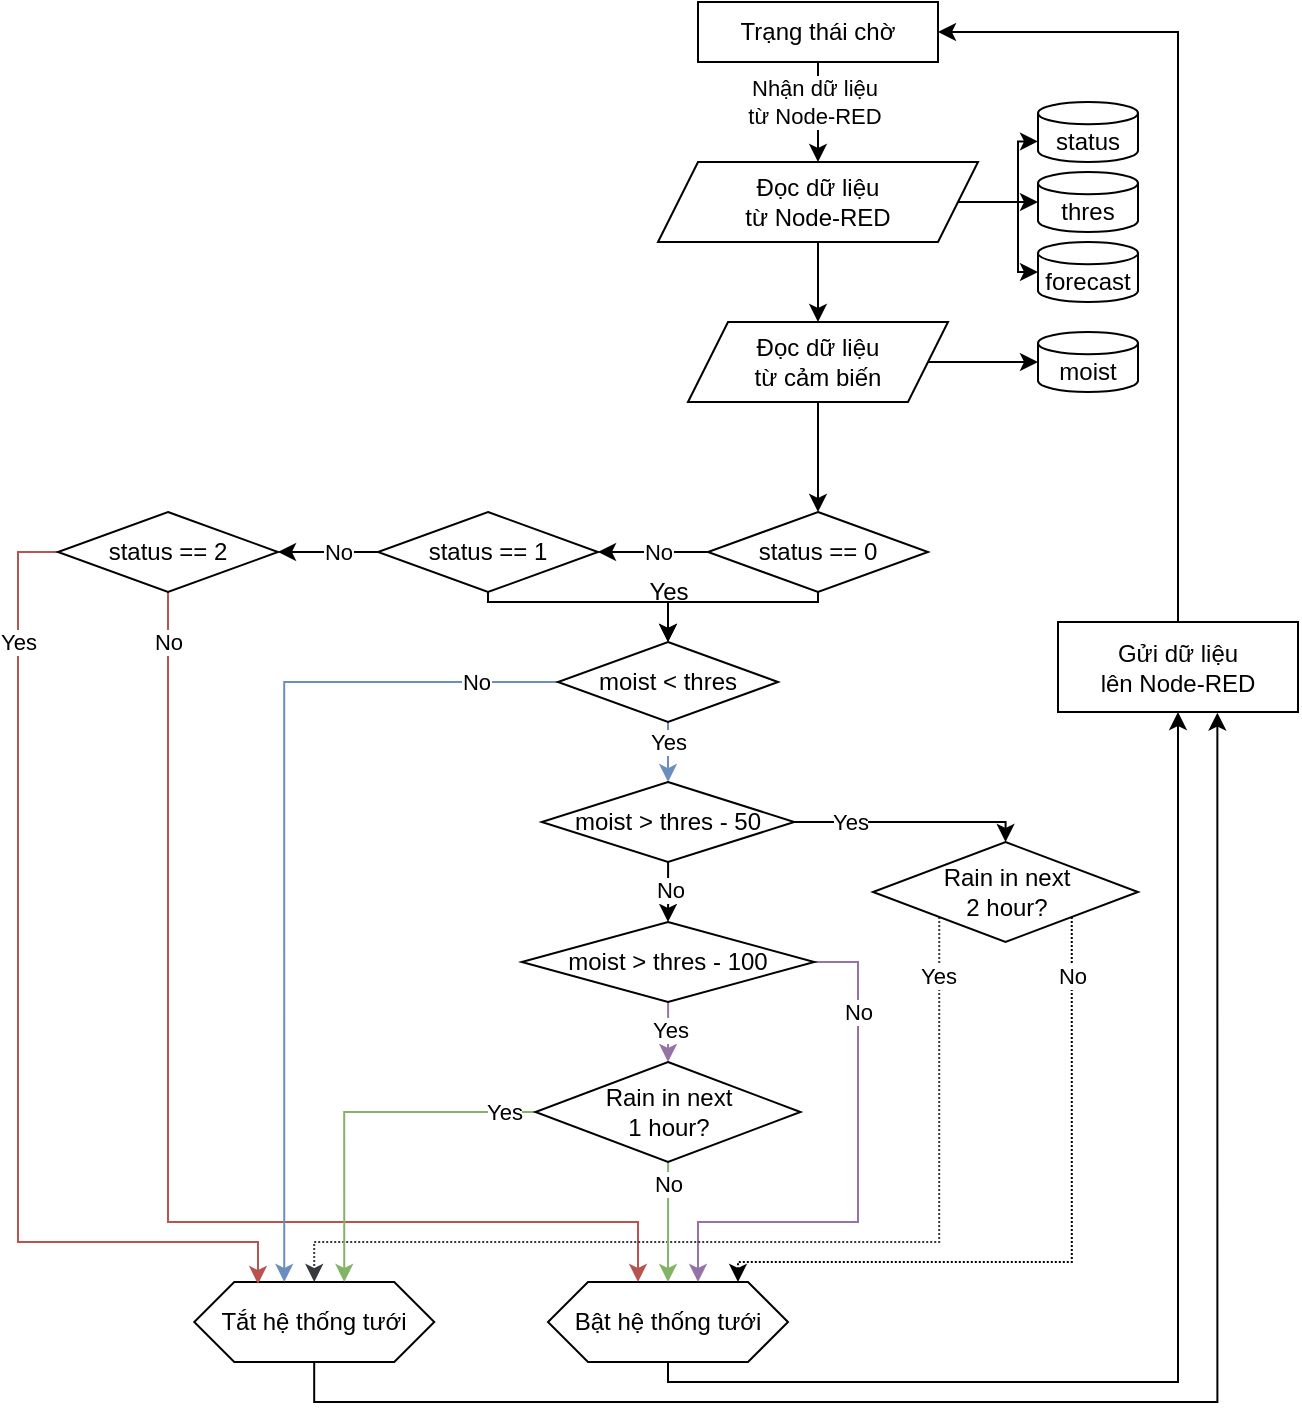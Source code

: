 <mxfile version="20.2.2" type="device"><diagram id="Um2RBpAuiimaFOrUFqoH" name="Page-1"><mxGraphModel dx="981" dy="624" grid="1" gridSize="10" guides="1" tooltips="1" connect="1" arrows="1" fold="1" page="1" pageScale="1" pageWidth="850" pageHeight="1100" math="0" shadow="0"><root><mxCell id="0"/><mxCell id="1" parent="0"/><mxCell id="8ynbnHkdrzm9sRuvK8x5-30" style="edgeStyle=orthogonalEdgeStyle;rounded=0;orthogonalLoop=1;jettySize=auto;html=1;entryX=0;entryY=0.5;entryDx=0;entryDy=0;entryPerimeter=0;" edge="1" parent="1" source="8ynbnHkdrzm9sRuvK8x5-2" target="8ynbnHkdrzm9sRuvK8x5-22"><mxGeometry relative="1" as="geometry"/></mxCell><mxCell id="8ynbnHkdrzm9sRuvK8x5-32" style="edgeStyle=orthogonalEdgeStyle;rounded=0;orthogonalLoop=1;jettySize=auto;html=1;entryX=0.5;entryY=0;entryDx=0;entryDy=0;" edge="1" parent="1" source="8ynbnHkdrzm9sRuvK8x5-2" target="8ynbnHkdrzm9sRuvK8x5-3"><mxGeometry relative="1" as="geometry"/></mxCell><mxCell id="8ynbnHkdrzm9sRuvK8x5-2" value="&lt;div&gt;Đọc dữ liệu&lt;/div&gt;&lt;div&gt;từ cảm biến&lt;/div&gt;" style="shape=parallelogram;perimeter=parallelogramPerimeter;whiteSpace=wrap;html=1;fixedSize=1;" vertex="1" parent="1"><mxGeometry x="455" y="280" width="130" height="40" as="geometry"/></mxCell><mxCell id="8ynbnHkdrzm9sRuvK8x5-38" value="" style="edgeStyle=orthogonalEdgeStyle;rounded=0;orthogonalLoop=1;jettySize=auto;html=1;" edge="1" parent="1" source="8ynbnHkdrzm9sRuvK8x5-3" target="8ynbnHkdrzm9sRuvK8x5-37"><mxGeometry relative="1" as="geometry"/></mxCell><mxCell id="8ynbnHkdrzm9sRuvK8x5-39" value="No" style="edgeLabel;html=1;align=center;verticalAlign=middle;resizable=0;points=[];" vertex="1" connectable="0" parent="8ynbnHkdrzm9sRuvK8x5-38"><mxGeometry x="-0.307" y="1" relative="1" as="geometry"><mxPoint x="-6" y="-1" as="offset"/></mxGeometry></mxCell><mxCell id="8ynbnHkdrzm9sRuvK8x5-58" style="edgeStyle=orthogonalEdgeStyle;rounded=0;orthogonalLoop=1;jettySize=auto;html=1;" edge="1" parent="1" source="8ynbnHkdrzm9sRuvK8x5-3" target="8ynbnHkdrzm9sRuvK8x5-57"><mxGeometry relative="1" as="geometry"><Array as="points"><mxPoint x="520" y="420"/><mxPoint x="445" y="420"/></Array></mxGeometry></mxCell><mxCell id="8ynbnHkdrzm9sRuvK8x5-3" value="&lt;div&gt;status == 0&lt;/div&gt;" style="rhombus;whiteSpace=wrap;html=1;" vertex="1" parent="1"><mxGeometry x="465" y="375" width="110" height="40" as="geometry"/></mxCell><mxCell id="8ynbnHkdrzm9sRuvK8x5-27" style="edgeStyle=orthogonalEdgeStyle;rounded=0;orthogonalLoop=1;jettySize=auto;html=1;entryX=0;entryY=0;entryDx=0;entryDy=19.714;entryPerimeter=0;" edge="1" parent="1" source="8ynbnHkdrzm9sRuvK8x5-5" target="8ynbnHkdrzm9sRuvK8x5-17"><mxGeometry relative="1" as="geometry"><Array as="points"><mxPoint x="620" y="220"/><mxPoint x="620" y="190"/></Array></mxGeometry></mxCell><mxCell id="8ynbnHkdrzm9sRuvK8x5-28" style="edgeStyle=orthogonalEdgeStyle;rounded=0;orthogonalLoop=1;jettySize=auto;html=1;exitX=1;exitY=0.5;exitDx=0;exitDy=0;entryX=0;entryY=0.5;entryDx=0;entryDy=0;entryPerimeter=0;" edge="1" parent="1" source="8ynbnHkdrzm9sRuvK8x5-5" target="8ynbnHkdrzm9sRuvK8x5-16"><mxGeometry relative="1" as="geometry"/></mxCell><mxCell id="8ynbnHkdrzm9sRuvK8x5-29" style="edgeStyle=orthogonalEdgeStyle;rounded=0;orthogonalLoop=1;jettySize=auto;html=1;exitX=1;exitY=0.5;exitDx=0;exitDy=0;entryX=0;entryY=0.5;entryDx=0;entryDy=0;entryPerimeter=0;" edge="1" parent="1" source="8ynbnHkdrzm9sRuvK8x5-5" target="8ynbnHkdrzm9sRuvK8x5-18"><mxGeometry relative="1" as="geometry"/></mxCell><mxCell id="8ynbnHkdrzm9sRuvK8x5-31" style="edgeStyle=orthogonalEdgeStyle;rounded=0;orthogonalLoop=1;jettySize=auto;html=1;entryX=0.5;entryY=0;entryDx=0;entryDy=0;" edge="1" parent="1" source="8ynbnHkdrzm9sRuvK8x5-5" target="8ynbnHkdrzm9sRuvK8x5-2"><mxGeometry relative="1" as="geometry"/></mxCell><mxCell id="8ynbnHkdrzm9sRuvK8x5-5" value="&lt;div&gt;Đọc dữ liệu&lt;/div&gt;&lt;div&gt;từ Node-RED&lt;/div&gt;" style="shape=parallelogram;perimeter=parallelogramPerimeter;whiteSpace=wrap;html=1;fixedSize=1;" vertex="1" parent="1"><mxGeometry x="440" y="200" width="160" height="40" as="geometry"/></mxCell><mxCell id="8ynbnHkdrzm9sRuvK8x5-10" style="edgeStyle=orthogonalEdgeStyle;rounded=0;orthogonalLoop=1;jettySize=auto;html=1;entryX=0.5;entryY=0;entryDx=0;entryDy=0;" edge="1" parent="1" source="8ynbnHkdrzm9sRuvK8x5-9" target="8ynbnHkdrzm9sRuvK8x5-5"><mxGeometry relative="1" as="geometry"/></mxCell><mxCell id="8ynbnHkdrzm9sRuvK8x5-54" value="&lt;div&gt;Nhận dữ liệu&lt;/div&gt;&lt;div&gt;từ Node-RED&lt;br&gt;&lt;/div&gt;" style="edgeLabel;html=1;align=center;verticalAlign=middle;resizable=0;points=[];" vertex="1" connectable="0" parent="8ynbnHkdrzm9sRuvK8x5-10"><mxGeometry x="-0.229" y="-2" relative="1" as="geometry"><mxPoint as="offset"/></mxGeometry></mxCell><mxCell id="8ynbnHkdrzm9sRuvK8x5-9" value="Trạng thái chờ" style="rounded=0;whiteSpace=wrap;html=1;" vertex="1" parent="1"><mxGeometry x="460" y="120" width="120" height="30" as="geometry"/></mxCell><mxCell id="8ynbnHkdrzm9sRuvK8x5-16" value="thres" style="shape=cylinder3;whiteSpace=wrap;html=1;boundedLbl=1;backgroundOutline=1;size=5.571;" vertex="1" parent="1"><mxGeometry x="630" y="205" width="50" height="30" as="geometry"/></mxCell><mxCell id="8ynbnHkdrzm9sRuvK8x5-17" value="status" style="shape=cylinder3;whiteSpace=wrap;html=1;boundedLbl=1;backgroundOutline=1;size=5.571;" vertex="1" parent="1"><mxGeometry x="630" y="170" width="50" height="30" as="geometry"/></mxCell><mxCell id="8ynbnHkdrzm9sRuvK8x5-18" value="forecast" style="shape=cylinder3;whiteSpace=wrap;html=1;boundedLbl=1;backgroundOutline=1;size=5.571;" vertex="1" parent="1"><mxGeometry x="630" y="240" width="50" height="30" as="geometry"/></mxCell><mxCell id="8ynbnHkdrzm9sRuvK8x5-22" value="moist" style="shape=cylinder3;whiteSpace=wrap;html=1;boundedLbl=1;backgroundOutline=1;size=5.571;" vertex="1" parent="1"><mxGeometry x="630" y="285" width="50" height="30" as="geometry"/></mxCell><mxCell id="8ynbnHkdrzm9sRuvK8x5-48" style="edgeStyle=orthogonalEdgeStyle;rounded=0;orthogonalLoop=1;jettySize=auto;html=1;exitX=0;exitY=0.5;exitDx=0;exitDy=0;entryX=1;entryY=0.5;entryDx=0;entryDy=0;" edge="1" parent="1" source="8ynbnHkdrzm9sRuvK8x5-37" target="8ynbnHkdrzm9sRuvK8x5-47"><mxGeometry relative="1" as="geometry"/></mxCell><mxCell id="8ynbnHkdrzm9sRuvK8x5-49" value="No" style="edgeLabel;html=1;align=center;verticalAlign=middle;resizable=0;points=[];" vertex="1" connectable="0" parent="8ynbnHkdrzm9sRuvK8x5-48"><mxGeometry x="-0.72" y="-1" relative="1" as="geometry"><mxPoint x="-13" y="1" as="offset"/></mxGeometry></mxCell><mxCell id="8ynbnHkdrzm9sRuvK8x5-59" style="edgeStyle=orthogonalEdgeStyle;rounded=0;orthogonalLoop=1;jettySize=auto;html=1;entryX=0.5;entryY=0;entryDx=0;entryDy=0;" edge="1" parent="1" source="8ynbnHkdrzm9sRuvK8x5-37" target="8ynbnHkdrzm9sRuvK8x5-57"><mxGeometry relative="1" as="geometry"><Array as="points"><mxPoint x="355" y="420"/><mxPoint x="445" y="420"/></Array></mxGeometry></mxCell><mxCell id="8ynbnHkdrzm9sRuvK8x5-37" value="&lt;div&gt;status == 1&lt;br&gt;&lt;/div&gt;" style="rhombus;whiteSpace=wrap;html=1;" vertex="1" parent="1"><mxGeometry x="300" y="375" width="110" height="40" as="geometry"/></mxCell><mxCell id="8ynbnHkdrzm9sRuvK8x5-101" style="edgeStyle=orthogonalEdgeStyle;rounded=0;orthogonalLoop=1;jettySize=auto;html=1;entryX=0.5;entryY=1;entryDx=0;entryDy=0;" edge="1" parent="1" source="8ynbnHkdrzm9sRuvK8x5-40" target="8ynbnHkdrzm9sRuvK8x5-98"><mxGeometry relative="1" as="geometry"><Array as="points"><mxPoint x="445" y="810"/><mxPoint x="700" y="810"/></Array></mxGeometry></mxCell><mxCell id="8ynbnHkdrzm9sRuvK8x5-40" value="Bật hệ thống tưới" style="shape=hexagon;perimeter=hexagonPerimeter2;whiteSpace=wrap;html=1;fixedSize=1;" vertex="1" parent="1"><mxGeometry x="385" y="760" width="120" height="40" as="geometry"/></mxCell><mxCell id="8ynbnHkdrzm9sRuvK8x5-99" style="edgeStyle=orthogonalEdgeStyle;rounded=0;orthogonalLoop=1;jettySize=auto;html=1;entryX=0.664;entryY=1.007;entryDx=0;entryDy=0;entryPerimeter=0;" edge="1" parent="1" source="8ynbnHkdrzm9sRuvK8x5-41" target="8ynbnHkdrzm9sRuvK8x5-98"><mxGeometry relative="1" as="geometry"><Array as="points"><mxPoint x="268" y="820"/><mxPoint x="720" y="820"/></Array></mxGeometry></mxCell><mxCell id="8ynbnHkdrzm9sRuvK8x5-41" value="Tắt hệ thống tưới" style="shape=hexagon;perimeter=hexagonPerimeter2;whiteSpace=wrap;html=1;fixedSize=1;" vertex="1" parent="1"><mxGeometry x="208.13" y="760" width="120" height="40" as="geometry"/></mxCell><mxCell id="8ynbnHkdrzm9sRuvK8x5-50" style="edgeStyle=orthogonalEdgeStyle;rounded=0;orthogonalLoop=1;jettySize=auto;html=1;entryX=0.375;entryY=0;entryDx=0;entryDy=0;fillColor=#f8cecc;strokeColor=#b85450;" edge="1" parent="1" source="8ynbnHkdrzm9sRuvK8x5-47" target="8ynbnHkdrzm9sRuvK8x5-40"><mxGeometry relative="1" as="geometry"><Array as="points"><mxPoint x="195" y="730"/><mxPoint x="430" y="730"/></Array></mxGeometry></mxCell><mxCell id="8ynbnHkdrzm9sRuvK8x5-51" value="No" style="edgeLabel;html=1;align=center;verticalAlign=middle;resizable=0;points=[];" vertex="1" connectable="0" parent="8ynbnHkdrzm9sRuvK8x5-50"><mxGeometry x="-0.92" y="-2" relative="1" as="geometry"><mxPoint x="2" y="2" as="offset"/></mxGeometry></mxCell><mxCell id="8ynbnHkdrzm9sRuvK8x5-52" style="edgeStyle=orthogonalEdgeStyle;rounded=0;orthogonalLoop=1;jettySize=auto;html=1;exitX=0;exitY=0.5;exitDx=0;exitDy=0;fillColor=#f8cecc;strokeColor=#b85450;" edge="1" parent="1" source="8ynbnHkdrzm9sRuvK8x5-47"><mxGeometry relative="1" as="geometry"><mxPoint x="240" y="761" as="targetPoint"/><Array as="points"><mxPoint x="120" y="395"/><mxPoint x="120" y="740"/><mxPoint x="240" y="740"/><mxPoint x="240" y="761"/></Array></mxGeometry></mxCell><mxCell id="8ynbnHkdrzm9sRuvK8x5-53" value="Yes" style="edgeLabel;html=1;align=center;verticalAlign=middle;resizable=0;points=[];" vertex="1" connectable="0" parent="8ynbnHkdrzm9sRuvK8x5-52"><mxGeometry x="-0.77" relative="1" as="geometry"><mxPoint y="7" as="offset"/></mxGeometry></mxCell><mxCell id="8ynbnHkdrzm9sRuvK8x5-47" value="&lt;div&gt;status == 2&lt;/div&gt;" style="rhombus;whiteSpace=wrap;html=1;" vertex="1" parent="1"><mxGeometry x="140" y="375" width="110" height="40" as="geometry"/></mxCell><mxCell id="8ynbnHkdrzm9sRuvK8x5-60" style="edgeStyle=orthogonalEdgeStyle;rounded=0;orthogonalLoop=1;jettySize=auto;html=1;entryX=0.375;entryY=0;entryDx=0;entryDy=0;fillColor=#dae8fc;strokeColor=#6c8ebf;" edge="1" parent="1" source="8ynbnHkdrzm9sRuvK8x5-57" target="8ynbnHkdrzm9sRuvK8x5-41"><mxGeometry relative="1" as="geometry"><Array as="points"><mxPoint x="253" y="460"/></Array></mxGeometry></mxCell><mxCell id="8ynbnHkdrzm9sRuvK8x5-61" value="No" style="edgeLabel;html=1;align=center;verticalAlign=middle;resizable=0;points=[];" vertex="1" connectable="0" parent="8ynbnHkdrzm9sRuvK8x5-60"><mxGeometry x="-0.813" relative="1" as="geometry"><mxPoint as="offset"/></mxGeometry></mxCell><mxCell id="8ynbnHkdrzm9sRuvK8x5-66" style="edgeStyle=orthogonalEdgeStyle;rounded=0;orthogonalLoop=1;jettySize=auto;html=1;fillColor=#dae8fc;strokeColor=#6c8ebf;" edge="1" parent="1" source="8ynbnHkdrzm9sRuvK8x5-57" target="8ynbnHkdrzm9sRuvK8x5-62"><mxGeometry relative="1" as="geometry"/></mxCell><mxCell id="8ynbnHkdrzm9sRuvK8x5-67" value="Yes" style="edgeLabel;html=1;align=center;verticalAlign=middle;resizable=0;points=[];" vertex="1" connectable="0" parent="8ynbnHkdrzm9sRuvK8x5-66"><mxGeometry x="-0.334" relative="1" as="geometry"><mxPoint as="offset"/></mxGeometry></mxCell><mxCell id="8ynbnHkdrzm9sRuvK8x5-57" value="moist &amp;lt; thres" style="rhombus;whiteSpace=wrap;html=1;" vertex="1" parent="1"><mxGeometry x="390" y="440" width="110" height="40" as="geometry"/></mxCell><mxCell id="8ynbnHkdrzm9sRuvK8x5-70" style="edgeStyle=orthogonalEdgeStyle;rounded=0;orthogonalLoop=1;jettySize=auto;html=1;exitX=1;exitY=0.5;exitDx=0;exitDy=0;entryX=0.5;entryY=0;entryDx=0;entryDy=0;" edge="1" parent="1" source="8ynbnHkdrzm9sRuvK8x5-62" target="8ynbnHkdrzm9sRuvK8x5-68"><mxGeometry relative="1" as="geometry"><Array as="points"><mxPoint x="614" y="530"/></Array></mxGeometry></mxCell><mxCell id="8ynbnHkdrzm9sRuvK8x5-71" value="Yes" style="edgeLabel;html=1;align=center;verticalAlign=middle;resizable=0;points=[];" vertex="1" connectable="0" parent="8ynbnHkdrzm9sRuvK8x5-70"><mxGeometry x="-0.613" y="1" relative="1" as="geometry"><mxPoint x="5" y="1" as="offset"/></mxGeometry></mxCell><mxCell id="8ynbnHkdrzm9sRuvK8x5-77" style="edgeStyle=orthogonalEdgeStyle;rounded=0;orthogonalLoop=1;jettySize=auto;html=1;entryX=0.5;entryY=0;entryDx=0;entryDy=0;" edge="1" parent="1" source="8ynbnHkdrzm9sRuvK8x5-62" target="8ynbnHkdrzm9sRuvK8x5-64"><mxGeometry relative="1" as="geometry"/></mxCell><mxCell id="8ynbnHkdrzm9sRuvK8x5-78" value="No" style="edgeLabel;html=1;align=center;verticalAlign=middle;resizable=0;points=[];" vertex="1" connectable="0" parent="8ynbnHkdrzm9sRuvK8x5-77"><mxGeometry x="-0.262" y="1" relative="1" as="geometry"><mxPoint y="3" as="offset"/></mxGeometry></mxCell><mxCell id="8ynbnHkdrzm9sRuvK8x5-62" value="moist &amp;gt; thres - 50" style="rhombus;whiteSpace=wrap;html=1;" vertex="1" parent="1"><mxGeometry x="381.88" y="510" width="126.25" height="40" as="geometry"/></mxCell><mxCell id="8ynbnHkdrzm9sRuvK8x5-80" style="edgeStyle=orthogonalEdgeStyle;rounded=0;orthogonalLoop=1;jettySize=auto;html=1;exitX=1;exitY=0.5;exitDx=0;exitDy=0;fillColor=#e1d5e7;strokeColor=#9673a6;" edge="1" parent="1" source="8ynbnHkdrzm9sRuvK8x5-64"><mxGeometry relative="1" as="geometry"><mxPoint x="460" y="760" as="targetPoint"/><Array as="points"><mxPoint x="540" y="600"/><mxPoint x="540" y="730"/><mxPoint x="460" y="730"/></Array></mxGeometry></mxCell><mxCell id="8ynbnHkdrzm9sRuvK8x5-81" value="No" style="edgeLabel;html=1;align=center;verticalAlign=middle;resizable=0;points=[];" vertex="1" connectable="0" parent="8ynbnHkdrzm9sRuvK8x5-80"><mxGeometry x="-0.717" y="-2" relative="1" as="geometry"><mxPoint x="2" y="10" as="offset"/></mxGeometry></mxCell><mxCell id="8ynbnHkdrzm9sRuvK8x5-82" style="edgeStyle=orthogonalEdgeStyle;rounded=0;orthogonalLoop=1;jettySize=auto;html=1;entryX=0.5;entryY=0;entryDx=0;entryDy=0;fillColor=#e1d5e7;strokeColor=#9673a6;" edge="1" parent="1" source="8ynbnHkdrzm9sRuvK8x5-64" target="8ynbnHkdrzm9sRuvK8x5-79"><mxGeometry relative="1" as="geometry"/></mxCell><mxCell id="8ynbnHkdrzm9sRuvK8x5-83" value="Yes" style="edgeLabel;html=1;align=center;verticalAlign=middle;resizable=0;points=[];" vertex="1" connectable="0" parent="8ynbnHkdrzm9sRuvK8x5-82"><mxGeometry x="-0.308" y="1" relative="1" as="geometry"><mxPoint y="3" as="offset"/></mxGeometry></mxCell><mxCell id="8ynbnHkdrzm9sRuvK8x5-64" value="moist &amp;gt; thres - 100" style="rhombus;whiteSpace=wrap;html=1;" vertex="1" parent="1"><mxGeometry x="371.88" y="580" width="146.25" height="40" as="geometry"/></mxCell><mxCell id="8ynbnHkdrzm9sRuvK8x5-72" style="edgeStyle=orthogonalEdgeStyle;rounded=0;orthogonalLoop=1;jettySize=auto;html=1;exitX=1;exitY=1;exitDx=0;exitDy=0;dashed=1;dashPattern=1 1;" edge="1" parent="1" source="8ynbnHkdrzm9sRuvK8x5-68"><mxGeometry relative="1" as="geometry"><mxPoint x="480" y="760" as="targetPoint"/><Array as="points"><mxPoint x="647" y="750"/><mxPoint x="480" y="750"/></Array></mxGeometry></mxCell><mxCell id="8ynbnHkdrzm9sRuvK8x5-73" value="No" style="edgeLabel;html=1;align=center;verticalAlign=middle;resizable=0;points=[];" vertex="1" connectable="0" parent="8ynbnHkdrzm9sRuvK8x5-72"><mxGeometry x="-0.949" relative="1" as="geometry"><mxPoint y="20" as="offset"/></mxGeometry></mxCell><mxCell id="8ynbnHkdrzm9sRuvK8x5-75" style="edgeStyle=orthogonalEdgeStyle;rounded=0;orthogonalLoop=1;jettySize=auto;html=1;exitX=0;exitY=1;exitDx=0;exitDy=0;entryX=0.5;entryY=0;entryDx=0;entryDy=0;fillColor=#ffcccc;strokeColor=#36393d;dashed=1;dashPattern=1 1;" edge="1" parent="1" source="8ynbnHkdrzm9sRuvK8x5-68" target="8ynbnHkdrzm9sRuvK8x5-41"><mxGeometry relative="1" as="geometry"><Array as="points"><mxPoint x="581" y="740"/><mxPoint x="268" y="740"/></Array></mxGeometry></mxCell><mxCell id="8ynbnHkdrzm9sRuvK8x5-76" value="Yes" style="edgeLabel;html=1;align=center;verticalAlign=middle;resizable=0;points=[];" vertex="1" connectable="0" parent="8ynbnHkdrzm9sRuvK8x5-75"><mxGeometry x="-0.917" y="-2" relative="1" as="geometry"><mxPoint x="1" y="9" as="offset"/></mxGeometry></mxCell><mxCell id="8ynbnHkdrzm9sRuvK8x5-68" value="&lt;div&gt;Rain in next&lt;/div&gt;&lt;div&gt;2 hour?&lt;/div&gt;" style="rhombus;whiteSpace=wrap;html=1;" vertex="1" parent="1"><mxGeometry x="547.5" y="540" width="132.5" height="50" as="geometry"/></mxCell><mxCell id="8ynbnHkdrzm9sRuvK8x5-84" style="edgeStyle=orthogonalEdgeStyle;rounded=0;orthogonalLoop=1;jettySize=auto;html=1;entryX=0.5;entryY=0;entryDx=0;entryDy=0;fillColor=#d5e8d4;strokeColor=#82b366;" edge="1" parent="1" source="8ynbnHkdrzm9sRuvK8x5-79" target="8ynbnHkdrzm9sRuvK8x5-40"><mxGeometry relative="1" as="geometry"/></mxCell><mxCell id="8ynbnHkdrzm9sRuvK8x5-85" value="No" style="edgeLabel;html=1;align=center;verticalAlign=middle;resizable=0;points=[];" vertex="1" connectable="0" parent="8ynbnHkdrzm9sRuvK8x5-84"><mxGeometry x="-0.698" relative="1" as="geometry"><mxPoint y="2" as="offset"/></mxGeometry></mxCell><mxCell id="8ynbnHkdrzm9sRuvK8x5-86" style="edgeStyle=orthogonalEdgeStyle;rounded=0;orthogonalLoop=1;jettySize=auto;html=1;entryX=0.625;entryY=0;entryDx=0;entryDy=0;fillColor=#d5e8d4;strokeColor=#82b366;" edge="1" parent="1" source="8ynbnHkdrzm9sRuvK8x5-79" target="8ynbnHkdrzm9sRuvK8x5-41"><mxGeometry relative="1" as="geometry"/></mxCell><mxCell id="8ynbnHkdrzm9sRuvK8x5-87" value="Yes" style="edgeLabel;html=1;align=center;verticalAlign=middle;resizable=0;points=[];" vertex="1" connectable="0" parent="8ynbnHkdrzm9sRuvK8x5-86"><mxGeometry x="-0.816" relative="1" as="geometry"><mxPoint as="offset"/></mxGeometry></mxCell><mxCell id="8ynbnHkdrzm9sRuvK8x5-79" value="&lt;div&gt;Rain in next&lt;/div&gt;&lt;div&gt;1 hour?&lt;/div&gt;" style="rhombus;whiteSpace=wrap;html=1;" vertex="1" parent="1"><mxGeometry x="378.75" y="650" width="132.5" height="50" as="geometry"/></mxCell><mxCell id="8ynbnHkdrzm9sRuvK8x5-92" value="Yes" style="text;html=1;align=center;verticalAlign=middle;resizable=0;points=[];autosize=1;strokeColor=none;fillColor=none;" vertex="1" parent="1"><mxGeometry x="425.01" y="400" width="40" height="30" as="geometry"/></mxCell><mxCell id="8ynbnHkdrzm9sRuvK8x5-100" style="edgeStyle=orthogonalEdgeStyle;rounded=0;orthogonalLoop=1;jettySize=auto;html=1;entryX=1;entryY=0.5;entryDx=0;entryDy=0;" edge="1" parent="1" source="8ynbnHkdrzm9sRuvK8x5-98" target="8ynbnHkdrzm9sRuvK8x5-9"><mxGeometry relative="1" as="geometry"><Array as="points"><mxPoint x="700" y="135"/></Array></mxGeometry></mxCell><mxCell id="8ynbnHkdrzm9sRuvK8x5-98" value="&lt;div&gt;Gửi dữ liệu&lt;/div&gt;&lt;div&gt;lên Node-RED&lt;br&gt;&lt;/div&gt;" style="rounded=0;whiteSpace=wrap;html=1;" vertex="1" parent="1"><mxGeometry x="640" y="430" width="120" height="45" as="geometry"/></mxCell></root></mxGraphModel></diagram></mxfile>